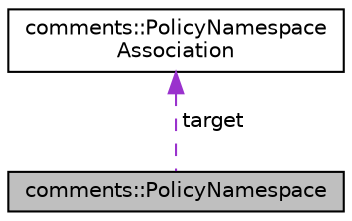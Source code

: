 digraph "comments::PolicyNamespace"
{
 // LATEX_PDF_SIZE
  edge [fontname="Helvetica",fontsize="10",labelfontname="Helvetica",labelfontsize="10"];
  node [fontname="Helvetica",fontsize="10",shape=record];
  Node1 [label="comments::PolicyNamespace",height=0.2,width=0.4,color="black", fillcolor="grey75", style="filled", fontcolor="black",tooltip="The PolicyNamespace class Root element for <using> elements."];
  Node2 -> Node1 [dir="back",color="darkorchid3",fontsize="10",style="dashed",label=" target" ,fontname="Helvetica"];
  Node2 [label="comments::PolicyNamespace\lAssociation",height=0.2,width=0.4,color="black", fillcolor="white", style="filled",URL="$classcomments_1_1_policy_namespace_association.html",tooltip="The PolicyNamespaceAssociation class A reference to a namespace used in the CMTX file."];
}
